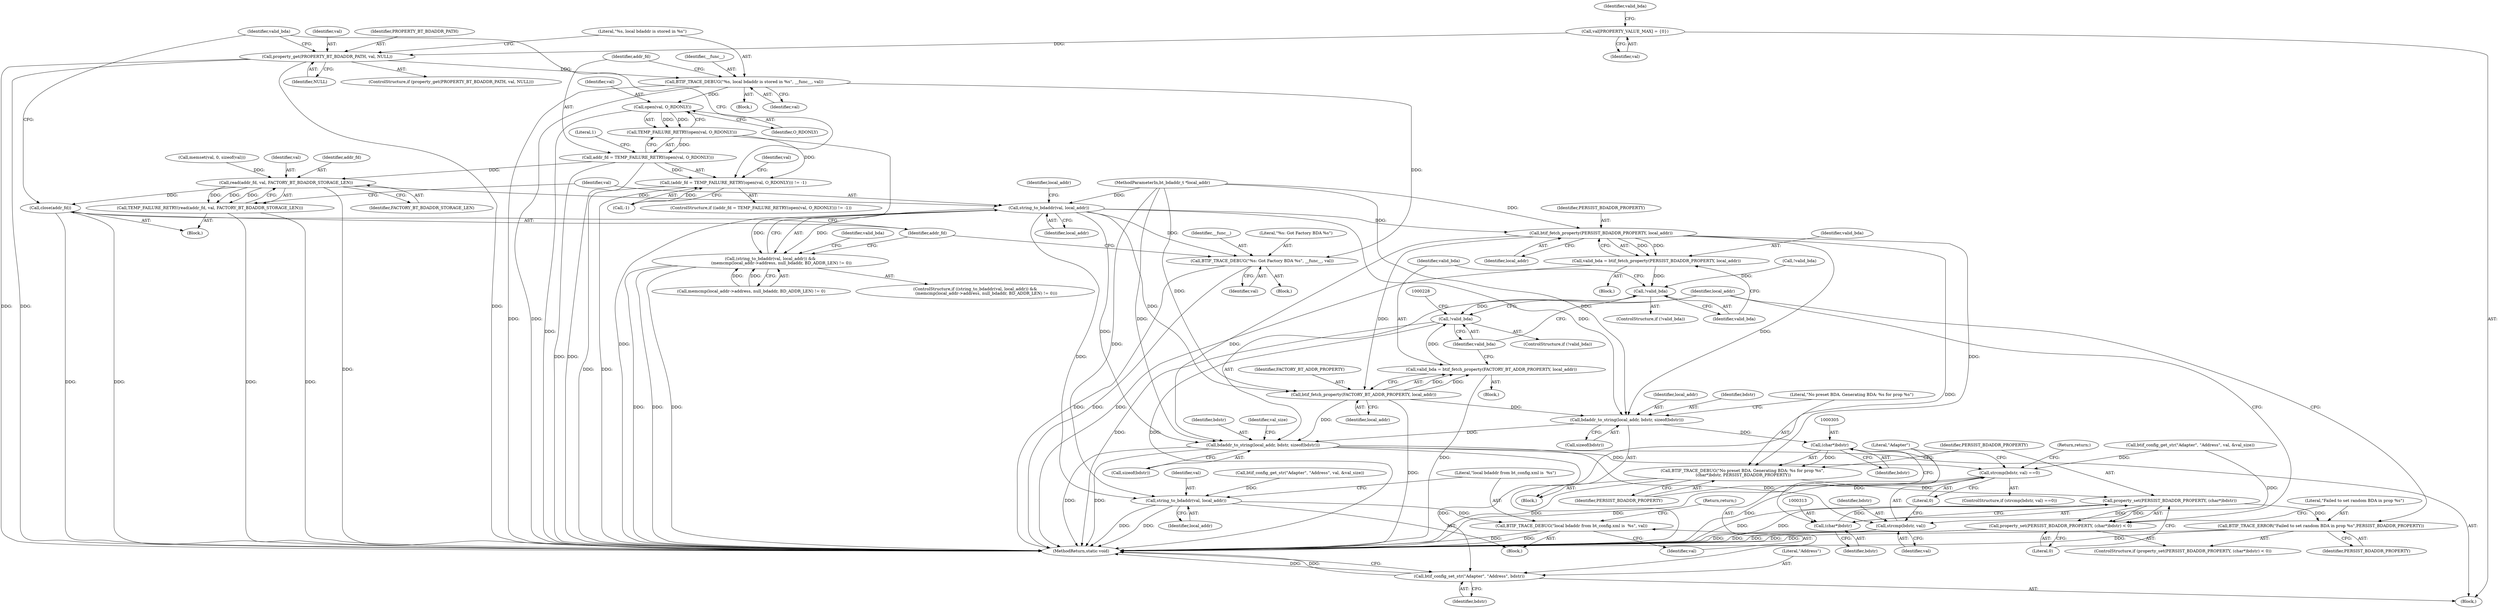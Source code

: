 digraph "0_Android_472271b153c5dc53c28beac55480a8d8434b2d5c_12@API" {
"1000141" [label="(Call,open(val, O_RDONLY))"];
"1000132" [label="(Call,BTIF_TRACE_DEBUG(\"%s, local bdaddr is stored in %s\", __func__, val))"];
"1000126" [label="(Call,property_get(PROPERTY_BT_BDADDR_PATH, val, NULL))"];
"1000112" [label="(Call,val[PROPERTY_VALUE_MAX] = {0})"];
"1000140" [label="(Call,TEMP_FAILURE_RETRY(open(val, O_RDONLY)))"];
"1000137" [label="(Call,(addr_fd = TEMP_FAILURE_RETRY(open(val, O_RDONLY))) != -1)"];
"1000138" [label="(Call,addr_fd = TEMP_FAILURE_RETRY(open(val, O_RDONLY)))"];
"1000153" [label="(Call,read(addr_fd, val, FACTORY_BT_BDADDR_STORAGE_LEN))"];
"1000152" [label="(Call,TEMP_FAILURE_RETRY(read(addr_fd, val, FACTORY_BT_BDADDR_STORAGE_LEN)))"];
"1000159" [label="(Call,string_to_bdaddr(val, local_addr))"];
"1000158" [label="(Call,(string_to_bdaddr(val, local_addr)) &&\n                 (memcmp(local_addr->address, null_bdaddr, BD_ADDR_LEN) != 0))"];
"1000174" [label="(Call,BTIF_TRACE_DEBUG(\"%s: Got Factory BDA %s\", __func__, val))"];
"1000196" [label="(Call,string_to_bdaddr(val, local_addr))"];
"1000199" [label="(Call,BTIF_TRACE_DEBUG(\"local bdaddr from bt_config.xml is  %s\", val))"];
"1000209" [label="(Call,btif_fetch_property(PERSIST_BDADDR_PROPERTY, local_addr))"];
"1000207" [label="(Call,valid_bda = btif_fetch_property(PERSIST_BDADDR_PROPERTY, local_addr))"];
"1000213" [label="(Call,!valid_bda)"];
"1000222" [label="(Call,!valid_bda)"];
"1000218" [label="(Call,btif_fetch_property(FACTORY_BT_ADDR_PROPERTY, local_addr))"];
"1000216" [label="(Call,valid_bda = btif_fetch_property(FACTORY_BT_ADDR_PROPERTY, local_addr))"];
"1000297" [label="(Call,bdaddr_to_string(local_addr, bdstr, sizeof(bdstr)))"];
"1000304" [label="(Call,(char*)bdstr)"];
"1000302" [label="(Call,BTIF_TRACE_DEBUG(\"No preset BDA. Generating BDA: %s for prop %s\",\n (char*)bdstr, PERSIST_BDADDR_PROPERTY))"];
"1000310" [label="(Call,property_set(PERSIST_BDADDR_PROPERTY, (char*)bdstr))"];
"1000309" [label="(Call,property_set(PERSIST_BDADDR_PROPERTY, (char*)bdstr) < 0)"];
"1000316" [label="(Call,BTIF_TRACE_ERROR(\"Failed to set random BDA in prop %s\",PERSIST_BDADDR_PROPERTY))"];
"1000312" [label="(Call,(char*)bdstr)"];
"1000320" [label="(Call,bdaddr_to_string(local_addr, bdstr, sizeof(bdstr)))"];
"1000338" [label="(Call,strcmp(bdstr, val) ==0)"];
"1000339" [label="(Call,strcmp(bdstr, val))"];
"1000345" [label="(Call,btif_config_set_str(\"Adapter\", \"Address\", bdstr))"];
"1000178" [label="(Call,close(addr_fd))"];
"1000219" [label="(Identifier,FACTORY_BT_ADDR_PROPERTY)"];
"1000129" [label="(Identifier,NULL)"];
"1000211" [label="(Identifier,local_addr)"];
"1000202" [label="(Return,return;)"];
"1000339" [label="(Call,strcmp(bdstr, val))"];
"1000216" [label="(Call,valid_bda = btif_fetch_property(FACTORY_BT_ADDR_PROPERTY, local_addr))"];
"1000160" [label="(Identifier,val)"];
"1000208" [label="(Identifier,valid_bda)"];
"1000298" [label="(Identifier,local_addr)"];
"1000132" [label="(Call,BTIF_TRACE_DEBUG(\"%s, local bdaddr is stored in %s\", __func__, val))"];
"1000224" [label="(Block,)"];
"1000201" [label="(Identifier,val)"];
"1000210" [label="(Identifier,PERSIST_BDADDR_PROPERTY)"];
"1000134" [label="(Identifier,__func__)"];
"1000155" [label="(Identifier,val)"];
"1000346" [label="(Literal,\"Adapter\")"];
"1000126" [label="(Call,property_get(PROPERTY_BT_BDADDR_PATH, val, NULL))"];
"1000174" [label="(Call,BTIF_TRACE_DEBUG(\"%s: Got Factory BDA %s\", __func__, val))"];
"1000315" [label="(Literal,0)"];
"1000302" [label="(Call,BTIF_TRACE_DEBUG(\"No preset BDA. Generating BDA: %s for prop %s\",\n (char*)bdstr, PERSIST_BDADDR_PROPERTY))"];
"1000128" [label="(Identifier,val)"];
"1000209" [label="(Call,btif_fetch_property(PERSIST_BDADDR_PROPERTY, local_addr))"];
"1000177" [label="(Identifier,val)"];
"1000138" [label="(Call,addr_fd = TEMP_FAILURE_RETRY(open(val, O_RDONLY)))"];
"1000342" [label="(Literal,0)"];
"1000112" [label="(Call,val[PROPERTY_VALUE_MAX] = {0})"];
"1000338" [label="(Call,strcmp(bdstr, val) ==0)"];
"1000179" [label="(Identifier,addr_fd)"];
"1000195" [label="(Block,)"];
"1000148" [label="(Identifier,val)"];
"1000154" [label="(Identifier,addr_fd)"];
"1000306" [label="(Identifier,bdstr)"];
"1000142" [label="(Identifier,val)"];
"1000322" [label="(Identifier,bdstr)"];
"1000297" [label="(Call,bdaddr_to_string(local_addr, bdstr, sizeof(bdstr)))"];
"1000311" [label="(Identifier,PERSIST_BDADDR_PROPERTY)"];
"1000317" [label="(Literal,\"Failed to set random BDA in prop %s\")"];
"1000212" [label="(ControlStructure,if (!valid_bda))"];
"1000172" [label="(Identifier,valid_bda)"];
"1000345" [label="(Call,btif_config_set_str(\"Adapter\", \"Address\", bdstr))"];
"1000125" [label="(ControlStructure,if (property_get(PROPERTY_BT_BDADDR_PATH, val, NULL)))"];
"1000312" [label="(Call,(char*)bdstr)"];
"1000206" [label="(Block,)"];
"1000176" [label="(Identifier,__func__)"];
"1000110" [label="(Block,)"];
"1000136" [label="(ControlStructure,if ((addr_fd = TEMP_FAILURE_RETRY(open(val, O_RDONLY))) != -1))"];
"1000299" [label="(Identifier,bdstr)"];
"1000116" [label="(Identifier,valid_bda)"];
"1000133" [label="(Literal,\"%s, local bdaddr is stored in %s\")"];
"1000109" [label="(MethodParameterIn,bt_bdaddr_t *local_addr)"];
"1000318" [label="(Identifier,PERSIST_BDADDR_PROPERTY)"];
"1000197" [label="(Identifier,val)"];
"1000214" [label="(Identifier,valid_bda)"];
"1000314" [label="(Identifier,bdstr)"];
"1000217" [label="(Identifier,valid_bda)"];
"1000130" [label="(Block,)"];
"1000113" [label="(Identifier,val)"];
"1000158" [label="(Call,(string_to_bdaddr(val, local_addr)) &&\n                 (memcmp(local_addr->address, null_bdaddr, BD_ADDR_LEN) != 0))"];
"1000310" [label="(Call,property_set(PERSIST_BDADDR_PROPERTY, (char*)bdstr))"];
"1000165" [label="(Identifier,local_addr)"];
"1000323" [label="(Call,sizeof(bdstr))"];
"1000300" [label="(Call,sizeof(bdstr))"];
"1000320" [label="(Call,bdaddr_to_string(local_addr, bdstr, sizeof(bdstr)))"];
"1000307" [label="(Identifier,PERSIST_BDADDR_PROPERTY)"];
"1000159" [label="(Call,string_to_bdaddr(val, local_addr))"];
"1000162" [label="(Call,memcmp(local_addr->address, null_bdaddr, BD_ADDR_LEN) != 0)"];
"1000156" [label="(Identifier,FACTORY_BT_BDADDR_STORAGE_LEN)"];
"1000326" [label="(Identifier,val_size)"];
"1000144" [label="(Call,-1)"];
"1000189" [label="(Call,btif_config_get_str(\"Adapter\", \"Address\", val, &val_size))"];
"1000303" [label="(Literal,\"No preset BDA. Generating BDA: %s for prop %s\")"];
"1000147" [label="(Call,memset(val, 0, sizeof(val)))"];
"1000141" [label="(Call,open(val, O_RDONLY))"];
"1000215" [label="(Block,)"];
"1000308" [label="(ControlStructure,if (property_set(PERSIST_BDADDR_PROPERTY, (char*)bdstr) < 0))"];
"1000222" [label="(Call,!valid_bda)"];
"1000340" [label="(Identifier,bdstr)"];
"1000344" [label="(Return,return;)"];
"1000152" [label="(Call,TEMP_FAILURE_RETRY(read(addr_fd, val, FACTORY_BT_BDADDR_STORAGE_LEN)))"];
"1000348" [label="(Identifier,bdstr)"];
"1000127" [label="(Identifier,PROPERTY_BT_BDADDR_PATH)"];
"1000204" [label="(Call,!valid_bda)"];
"1000137" [label="(Call,(addr_fd = TEMP_FAILURE_RETRY(open(val, O_RDONLY))) != -1)"];
"1000140" [label="(Call,TEMP_FAILURE_RETRY(open(val, O_RDONLY)))"];
"1000153" [label="(Call,read(addr_fd, val, FACTORY_BT_BDADDR_STORAGE_LEN))"];
"1000221" [label="(ControlStructure,if (!valid_bda))"];
"1000316" [label="(Call,BTIF_TRACE_ERROR(\"Failed to set random BDA in prop %s\",PERSIST_BDADDR_PROPERTY))"];
"1000145" [label="(Literal,1)"];
"1000347" [label="(Literal,\"Address\")"];
"1000199" [label="(Call,BTIF_TRACE_DEBUG(\"local bdaddr from bt_config.xml is  %s\", val))"];
"1000218" [label="(Call,btif_fetch_property(FACTORY_BT_ADDR_PROPERTY, local_addr))"];
"1000341" [label="(Identifier,val)"];
"1000213" [label="(Call,!valid_bda)"];
"1000170" [label="(Block,)"];
"1000139" [label="(Identifier,addr_fd)"];
"1000175" [label="(Literal,\"%s: Got Factory BDA %s\")"];
"1000321" [label="(Identifier,local_addr)"];
"1000161" [label="(Identifier,local_addr)"];
"1000200" [label="(Literal,\"local bdaddr from bt_config.xml is  %s\")"];
"1000207" [label="(Call,valid_bda = btif_fetch_property(PERSIST_BDADDR_PROPERTY, local_addr))"];
"1000349" [label="(MethodReturn,static void)"];
"1000143" [label="(Identifier,O_RDONLY)"];
"1000157" [label="(ControlStructure,if ((string_to_bdaddr(val, local_addr)) &&\n                 (memcmp(local_addr->address, null_bdaddr, BD_ADDR_LEN) != 0)))"];
"1000220" [label="(Identifier,local_addr)"];
"1000135" [label="(Identifier,val)"];
"1000198" [label="(Identifier,local_addr)"];
"1000304" [label="(Call,(char*)bdstr)"];
"1000196" [label="(Call,string_to_bdaddr(val, local_addr))"];
"1000223" [label="(Identifier,valid_bda)"];
"1000330" [label="(Call,btif_config_get_str(\"Adapter\", \"Address\", val, &val_size))"];
"1000178" [label="(Call,close(addr_fd))"];
"1000182" [label="(Identifier,valid_bda)"];
"1000146" [label="(Block,)"];
"1000337" [label="(ControlStructure,if (strcmp(bdstr, val) ==0))"];
"1000309" [label="(Call,property_set(PERSIST_BDADDR_PROPERTY, (char*)bdstr) < 0)"];
"1000141" -> "1000140"  [label="AST: "];
"1000141" -> "1000143"  [label="CFG: "];
"1000142" -> "1000141"  [label="AST: "];
"1000143" -> "1000141"  [label="AST: "];
"1000140" -> "1000141"  [label="CFG: "];
"1000141" -> "1000349"  [label="DDG: "];
"1000141" -> "1000140"  [label="DDG: "];
"1000141" -> "1000140"  [label="DDG: "];
"1000132" -> "1000141"  [label="DDG: "];
"1000132" -> "1000130"  [label="AST: "];
"1000132" -> "1000135"  [label="CFG: "];
"1000133" -> "1000132"  [label="AST: "];
"1000134" -> "1000132"  [label="AST: "];
"1000135" -> "1000132"  [label="AST: "];
"1000139" -> "1000132"  [label="CFG: "];
"1000132" -> "1000349"  [label="DDG: "];
"1000132" -> "1000349"  [label="DDG: "];
"1000126" -> "1000132"  [label="DDG: "];
"1000132" -> "1000174"  [label="DDG: "];
"1000126" -> "1000125"  [label="AST: "];
"1000126" -> "1000129"  [label="CFG: "];
"1000127" -> "1000126"  [label="AST: "];
"1000128" -> "1000126"  [label="AST: "];
"1000129" -> "1000126"  [label="AST: "];
"1000133" -> "1000126"  [label="CFG: "];
"1000182" -> "1000126"  [label="CFG: "];
"1000126" -> "1000349"  [label="DDG: "];
"1000126" -> "1000349"  [label="DDG: "];
"1000126" -> "1000349"  [label="DDG: "];
"1000112" -> "1000126"  [label="DDG: "];
"1000112" -> "1000110"  [label="AST: "];
"1000112" -> "1000113"  [label="CFG: "];
"1000113" -> "1000112"  [label="AST: "];
"1000116" -> "1000112"  [label="CFG: "];
"1000140" -> "1000138"  [label="AST: "];
"1000138" -> "1000140"  [label="CFG: "];
"1000140" -> "1000349"  [label="DDG: "];
"1000140" -> "1000137"  [label="DDG: "];
"1000140" -> "1000138"  [label="DDG: "];
"1000137" -> "1000136"  [label="AST: "];
"1000137" -> "1000144"  [label="CFG: "];
"1000138" -> "1000137"  [label="AST: "];
"1000144" -> "1000137"  [label="AST: "];
"1000148" -> "1000137"  [label="CFG: "];
"1000182" -> "1000137"  [label="CFG: "];
"1000137" -> "1000349"  [label="DDG: "];
"1000137" -> "1000349"  [label="DDG: "];
"1000138" -> "1000137"  [label="DDG: "];
"1000144" -> "1000137"  [label="DDG: "];
"1000139" -> "1000138"  [label="AST: "];
"1000145" -> "1000138"  [label="CFG: "];
"1000138" -> "1000349"  [label="DDG: "];
"1000138" -> "1000349"  [label="DDG: "];
"1000138" -> "1000153"  [label="DDG: "];
"1000153" -> "1000152"  [label="AST: "];
"1000153" -> "1000156"  [label="CFG: "];
"1000154" -> "1000153"  [label="AST: "];
"1000155" -> "1000153"  [label="AST: "];
"1000156" -> "1000153"  [label="AST: "];
"1000152" -> "1000153"  [label="CFG: "];
"1000153" -> "1000349"  [label="DDG: "];
"1000153" -> "1000152"  [label="DDG: "];
"1000153" -> "1000152"  [label="DDG: "];
"1000153" -> "1000152"  [label="DDG: "];
"1000147" -> "1000153"  [label="DDG: "];
"1000153" -> "1000159"  [label="DDG: "];
"1000153" -> "1000178"  [label="DDG: "];
"1000152" -> "1000146"  [label="AST: "];
"1000160" -> "1000152"  [label="CFG: "];
"1000152" -> "1000349"  [label="DDG: "];
"1000152" -> "1000349"  [label="DDG: "];
"1000159" -> "1000158"  [label="AST: "];
"1000159" -> "1000161"  [label="CFG: "];
"1000160" -> "1000159"  [label="AST: "];
"1000161" -> "1000159"  [label="AST: "];
"1000165" -> "1000159"  [label="CFG: "];
"1000158" -> "1000159"  [label="CFG: "];
"1000159" -> "1000158"  [label="DDG: "];
"1000159" -> "1000158"  [label="DDG: "];
"1000109" -> "1000159"  [label="DDG: "];
"1000159" -> "1000174"  [label="DDG: "];
"1000159" -> "1000196"  [label="DDG: "];
"1000159" -> "1000209"  [label="DDG: "];
"1000159" -> "1000218"  [label="DDG: "];
"1000159" -> "1000297"  [label="DDG: "];
"1000159" -> "1000320"  [label="DDG: "];
"1000158" -> "1000157"  [label="AST: "];
"1000158" -> "1000162"  [label="CFG: "];
"1000162" -> "1000158"  [label="AST: "];
"1000172" -> "1000158"  [label="CFG: "];
"1000179" -> "1000158"  [label="CFG: "];
"1000158" -> "1000349"  [label="DDG: "];
"1000158" -> "1000349"  [label="DDG: "];
"1000158" -> "1000349"  [label="DDG: "];
"1000162" -> "1000158"  [label="DDG: "];
"1000162" -> "1000158"  [label="DDG: "];
"1000174" -> "1000170"  [label="AST: "];
"1000174" -> "1000177"  [label="CFG: "];
"1000175" -> "1000174"  [label="AST: "];
"1000176" -> "1000174"  [label="AST: "];
"1000177" -> "1000174"  [label="AST: "];
"1000179" -> "1000174"  [label="CFG: "];
"1000174" -> "1000349"  [label="DDG: "];
"1000174" -> "1000349"  [label="DDG: "];
"1000196" -> "1000195"  [label="AST: "];
"1000196" -> "1000198"  [label="CFG: "];
"1000197" -> "1000196"  [label="AST: "];
"1000198" -> "1000196"  [label="AST: "];
"1000200" -> "1000196"  [label="CFG: "];
"1000196" -> "1000349"  [label="DDG: "];
"1000196" -> "1000349"  [label="DDG: "];
"1000189" -> "1000196"  [label="DDG: "];
"1000109" -> "1000196"  [label="DDG: "];
"1000196" -> "1000199"  [label="DDG: "];
"1000199" -> "1000195"  [label="AST: "];
"1000199" -> "1000201"  [label="CFG: "];
"1000200" -> "1000199"  [label="AST: "];
"1000201" -> "1000199"  [label="AST: "];
"1000202" -> "1000199"  [label="CFG: "];
"1000199" -> "1000349"  [label="DDG: "];
"1000199" -> "1000349"  [label="DDG: "];
"1000209" -> "1000207"  [label="AST: "];
"1000209" -> "1000211"  [label="CFG: "];
"1000210" -> "1000209"  [label="AST: "];
"1000211" -> "1000209"  [label="AST: "];
"1000207" -> "1000209"  [label="CFG: "];
"1000209" -> "1000349"  [label="DDG: "];
"1000209" -> "1000207"  [label="DDG: "];
"1000209" -> "1000207"  [label="DDG: "];
"1000109" -> "1000209"  [label="DDG: "];
"1000209" -> "1000218"  [label="DDG: "];
"1000209" -> "1000297"  [label="DDG: "];
"1000209" -> "1000302"  [label="DDG: "];
"1000209" -> "1000320"  [label="DDG: "];
"1000207" -> "1000206"  [label="AST: "];
"1000208" -> "1000207"  [label="AST: "];
"1000214" -> "1000207"  [label="CFG: "];
"1000207" -> "1000349"  [label="DDG: "];
"1000207" -> "1000213"  [label="DDG: "];
"1000213" -> "1000212"  [label="AST: "];
"1000213" -> "1000214"  [label="CFG: "];
"1000214" -> "1000213"  [label="AST: "];
"1000217" -> "1000213"  [label="CFG: "];
"1000223" -> "1000213"  [label="CFG: "];
"1000204" -> "1000213"  [label="DDG: "];
"1000213" -> "1000222"  [label="DDG: "];
"1000222" -> "1000221"  [label="AST: "];
"1000222" -> "1000223"  [label="CFG: "];
"1000223" -> "1000222"  [label="AST: "];
"1000228" -> "1000222"  [label="CFG: "];
"1000321" -> "1000222"  [label="CFG: "];
"1000222" -> "1000349"  [label="DDG: "];
"1000222" -> "1000349"  [label="DDG: "];
"1000216" -> "1000222"  [label="DDG: "];
"1000218" -> "1000216"  [label="AST: "];
"1000218" -> "1000220"  [label="CFG: "];
"1000219" -> "1000218"  [label="AST: "];
"1000220" -> "1000218"  [label="AST: "];
"1000216" -> "1000218"  [label="CFG: "];
"1000218" -> "1000349"  [label="DDG: "];
"1000218" -> "1000216"  [label="DDG: "];
"1000218" -> "1000216"  [label="DDG: "];
"1000109" -> "1000218"  [label="DDG: "];
"1000218" -> "1000297"  [label="DDG: "];
"1000218" -> "1000320"  [label="DDG: "];
"1000216" -> "1000215"  [label="AST: "];
"1000217" -> "1000216"  [label="AST: "];
"1000223" -> "1000216"  [label="CFG: "];
"1000216" -> "1000349"  [label="DDG: "];
"1000297" -> "1000224"  [label="AST: "];
"1000297" -> "1000300"  [label="CFG: "];
"1000298" -> "1000297"  [label="AST: "];
"1000299" -> "1000297"  [label="AST: "];
"1000300" -> "1000297"  [label="AST: "];
"1000303" -> "1000297"  [label="CFG: "];
"1000109" -> "1000297"  [label="DDG: "];
"1000297" -> "1000304"  [label="DDG: "];
"1000297" -> "1000320"  [label="DDG: "];
"1000304" -> "1000302"  [label="AST: "];
"1000304" -> "1000306"  [label="CFG: "];
"1000305" -> "1000304"  [label="AST: "];
"1000306" -> "1000304"  [label="AST: "];
"1000307" -> "1000304"  [label="CFG: "];
"1000304" -> "1000302"  [label="DDG: "];
"1000304" -> "1000312"  [label="DDG: "];
"1000302" -> "1000224"  [label="AST: "];
"1000302" -> "1000307"  [label="CFG: "];
"1000303" -> "1000302"  [label="AST: "];
"1000307" -> "1000302"  [label="AST: "];
"1000311" -> "1000302"  [label="CFG: "];
"1000302" -> "1000349"  [label="DDG: "];
"1000302" -> "1000310"  [label="DDG: "];
"1000310" -> "1000309"  [label="AST: "];
"1000310" -> "1000312"  [label="CFG: "];
"1000311" -> "1000310"  [label="AST: "];
"1000312" -> "1000310"  [label="AST: "];
"1000315" -> "1000310"  [label="CFG: "];
"1000310" -> "1000349"  [label="DDG: "];
"1000310" -> "1000349"  [label="DDG: "];
"1000310" -> "1000309"  [label="DDG: "];
"1000310" -> "1000309"  [label="DDG: "];
"1000312" -> "1000310"  [label="DDG: "];
"1000310" -> "1000316"  [label="DDG: "];
"1000309" -> "1000308"  [label="AST: "];
"1000309" -> "1000315"  [label="CFG: "];
"1000315" -> "1000309"  [label="AST: "];
"1000317" -> "1000309"  [label="CFG: "];
"1000321" -> "1000309"  [label="CFG: "];
"1000309" -> "1000349"  [label="DDG: "];
"1000309" -> "1000349"  [label="DDG: "];
"1000316" -> "1000308"  [label="AST: "];
"1000316" -> "1000318"  [label="CFG: "];
"1000317" -> "1000316"  [label="AST: "];
"1000318" -> "1000316"  [label="AST: "];
"1000321" -> "1000316"  [label="CFG: "];
"1000316" -> "1000349"  [label="DDG: "];
"1000316" -> "1000349"  [label="DDG: "];
"1000312" -> "1000314"  [label="CFG: "];
"1000313" -> "1000312"  [label="AST: "];
"1000314" -> "1000312"  [label="AST: "];
"1000320" -> "1000110"  [label="AST: "];
"1000320" -> "1000323"  [label="CFG: "];
"1000321" -> "1000320"  [label="AST: "];
"1000322" -> "1000320"  [label="AST: "];
"1000323" -> "1000320"  [label="AST: "];
"1000326" -> "1000320"  [label="CFG: "];
"1000320" -> "1000349"  [label="DDG: "];
"1000320" -> "1000349"  [label="DDG: "];
"1000109" -> "1000320"  [label="DDG: "];
"1000320" -> "1000338"  [label="DDG: "];
"1000320" -> "1000339"  [label="DDG: "];
"1000320" -> "1000345"  [label="DDG: "];
"1000338" -> "1000337"  [label="AST: "];
"1000338" -> "1000342"  [label="CFG: "];
"1000339" -> "1000338"  [label="AST: "];
"1000342" -> "1000338"  [label="AST: "];
"1000344" -> "1000338"  [label="CFG: "];
"1000346" -> "1000338"  [label="CFG: "];
"1000338" -> "1000349"  [label="DDG: "];
"1000338" -> "1000349"  [label="DDG: "];
"1000330" -> "1000338"  [label="DDG: "];
"1000339" -> "1000341"  [label="CFG: "];
"1000340" -> "1000339"  [label="AST: "];
"1000341" -> "1000339"  [label="AST: "];
"1000342" -> "1000339"  [label="CFG: "];
"1000339" -> "1000349"  [label="DDG: "];
"1000339" -> "1000349"  [label="DDG: "];
"1000330" -> "1000339"  [label="DDG: "];
"1000345" -> "1000110"  [label="AST: "];
"1000345" -> "1000348"  [label="CFG: "];
"1000346" -> "1000345"  [label="AST: "];
"1000347" -> "1000345"  [label="AST: "];
"1000348" -> "1000345"  [label="AST: "];
"1000349" -> "1000345"  [label="CFG: "];
"1000345" -> "1000349"  [label="DDG: "];
"1000345" -> "1000349"  [label="DDG: "];
"1000178" -> "1000146"  [label="AST: "];
"1000178" -> "1000179"  [label="CFG: "];
"1000179" -> "1000178"  [label="AST: "];
"1000182" -> "1000178"  [label="CFG: "];
"1000178" -> "1000349"  [label="DDG: "];
"1000178" -> "1000349"  [label="DDG: "];
}
